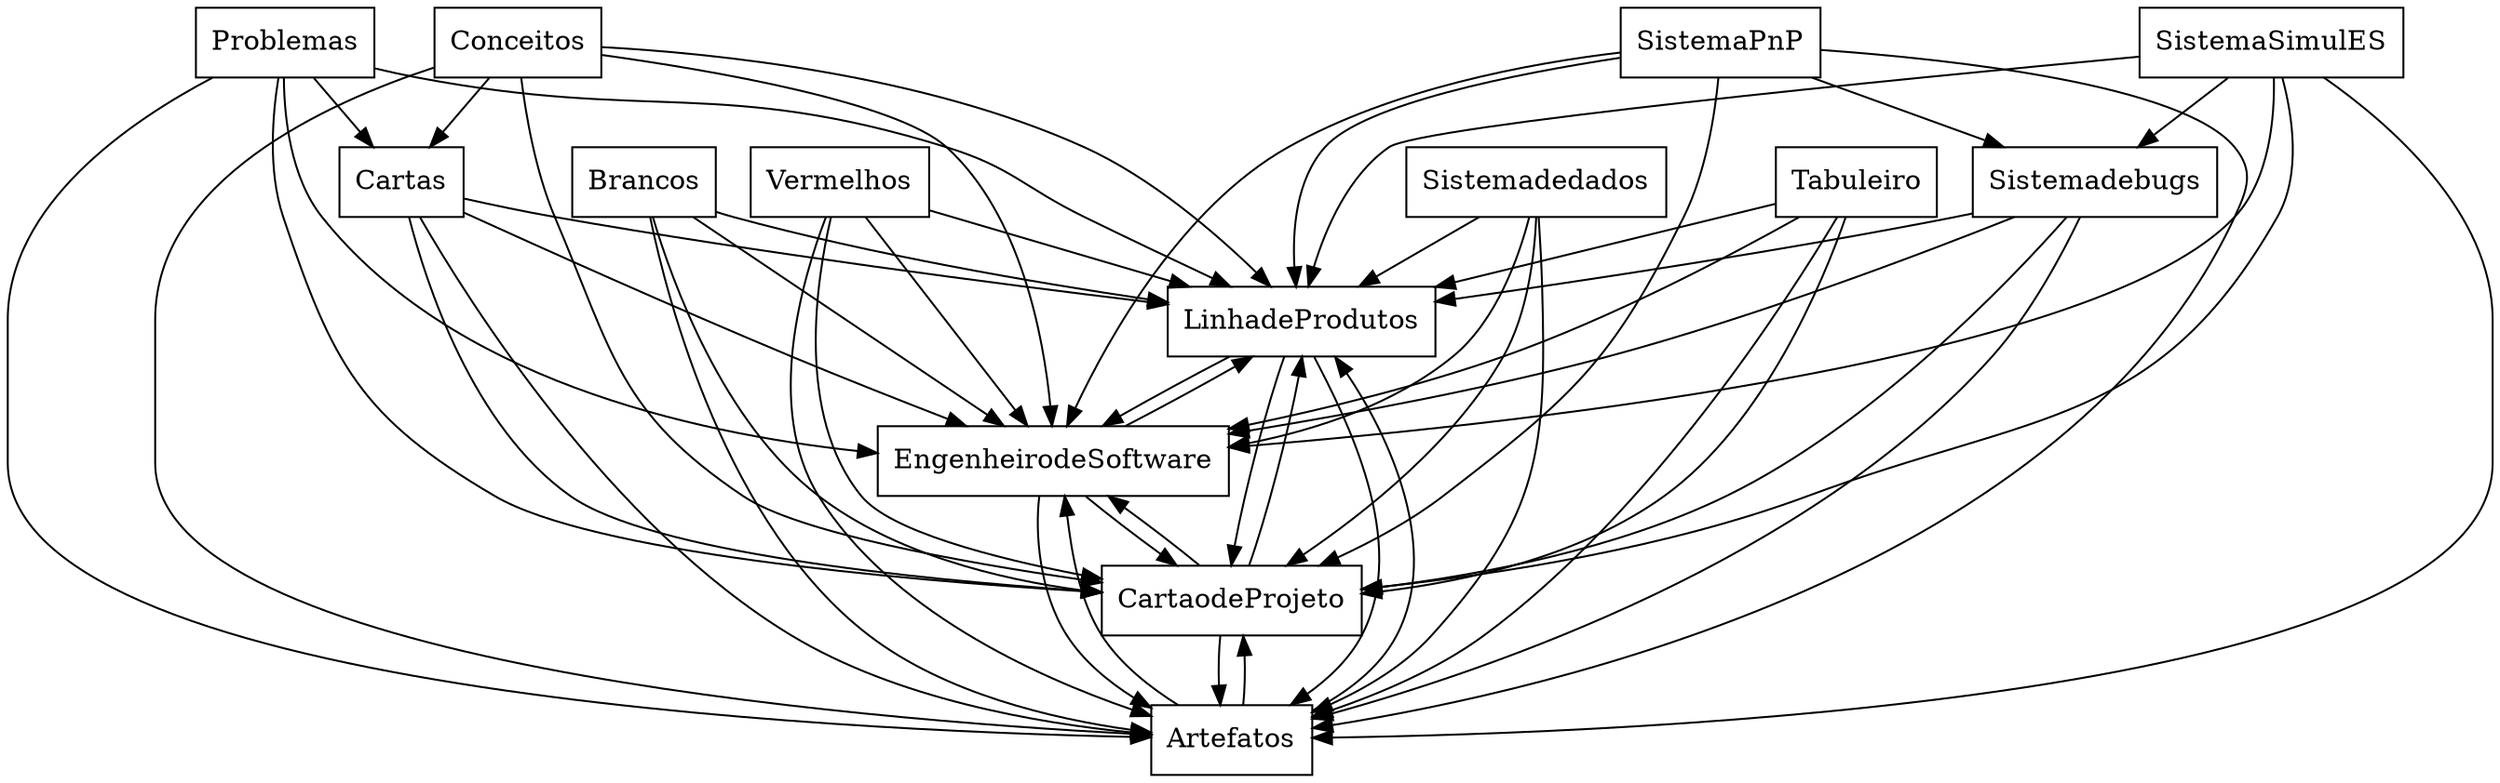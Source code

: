 digraph{
graph [rankdir=TB];
node [shape=box];
edge [arrowhead=normal];
0[label="Sistemadebugs",]
1[label="LinhadeProdutos",]
2[label="EngenheirodeSoftware",]
3[label="Conceitos",]
4[label="Brancos",]
5[label="Vermelhos",]
6[label="Artefatos",]
7[label="Problemas",]
8[label="Tabuleiro",]
9[label="CartaodeProjeto",]
10[label="Sistemadedados",]
11[label="SistemaPnP",]
12[label="SistemaSimulES",]
13[label="Cartas",]
0->1[label="",]
0->2[label="",]
0->6[label="",]
0->9[label="",]
1->2[label="",]
1->6[label="",]
1->9[label="",]
2->1[label="",]
2->6[label="",]
2->9[label="",]
3->1[label="",]
3->2[label="",]
3->6[label="",]
3->9[label="",]
3->13[label="",]
4->1[label="",]
4->2[label="",]
4->6[label="",]
4->9[label="",]
5->1[label="",]
5->2[label="",]
5->6[label="",]
5->9[label="",]
6->1[label="",]
6->2[label="",]
6->9[label="",]
7->1[label="",]
7->2[label="",]
7->6[label="",]
7->9[label="",]
7->13[label="",]
8->1[label="",]
8->2[label="",]
8->6[label="",]
8->9[label="",]
9->1[label="",]
9->2[label="",]
9->6[label="",]
10->1[label="",]
10->2[label="",]
10->6[label="",]
10->9[label="",]
11->0[label="",]
11->1[label="",]
11->2[label="",]
11->6[label="",]
11->9[label="",]
12->0[label="",]
12->1[label="",]
12->2[label="",]
12->6[label="",]
12->9[label="",]
13->1[label="",]
13->2[label="",]
13->6[label="",]
13->9[label="",]
}

